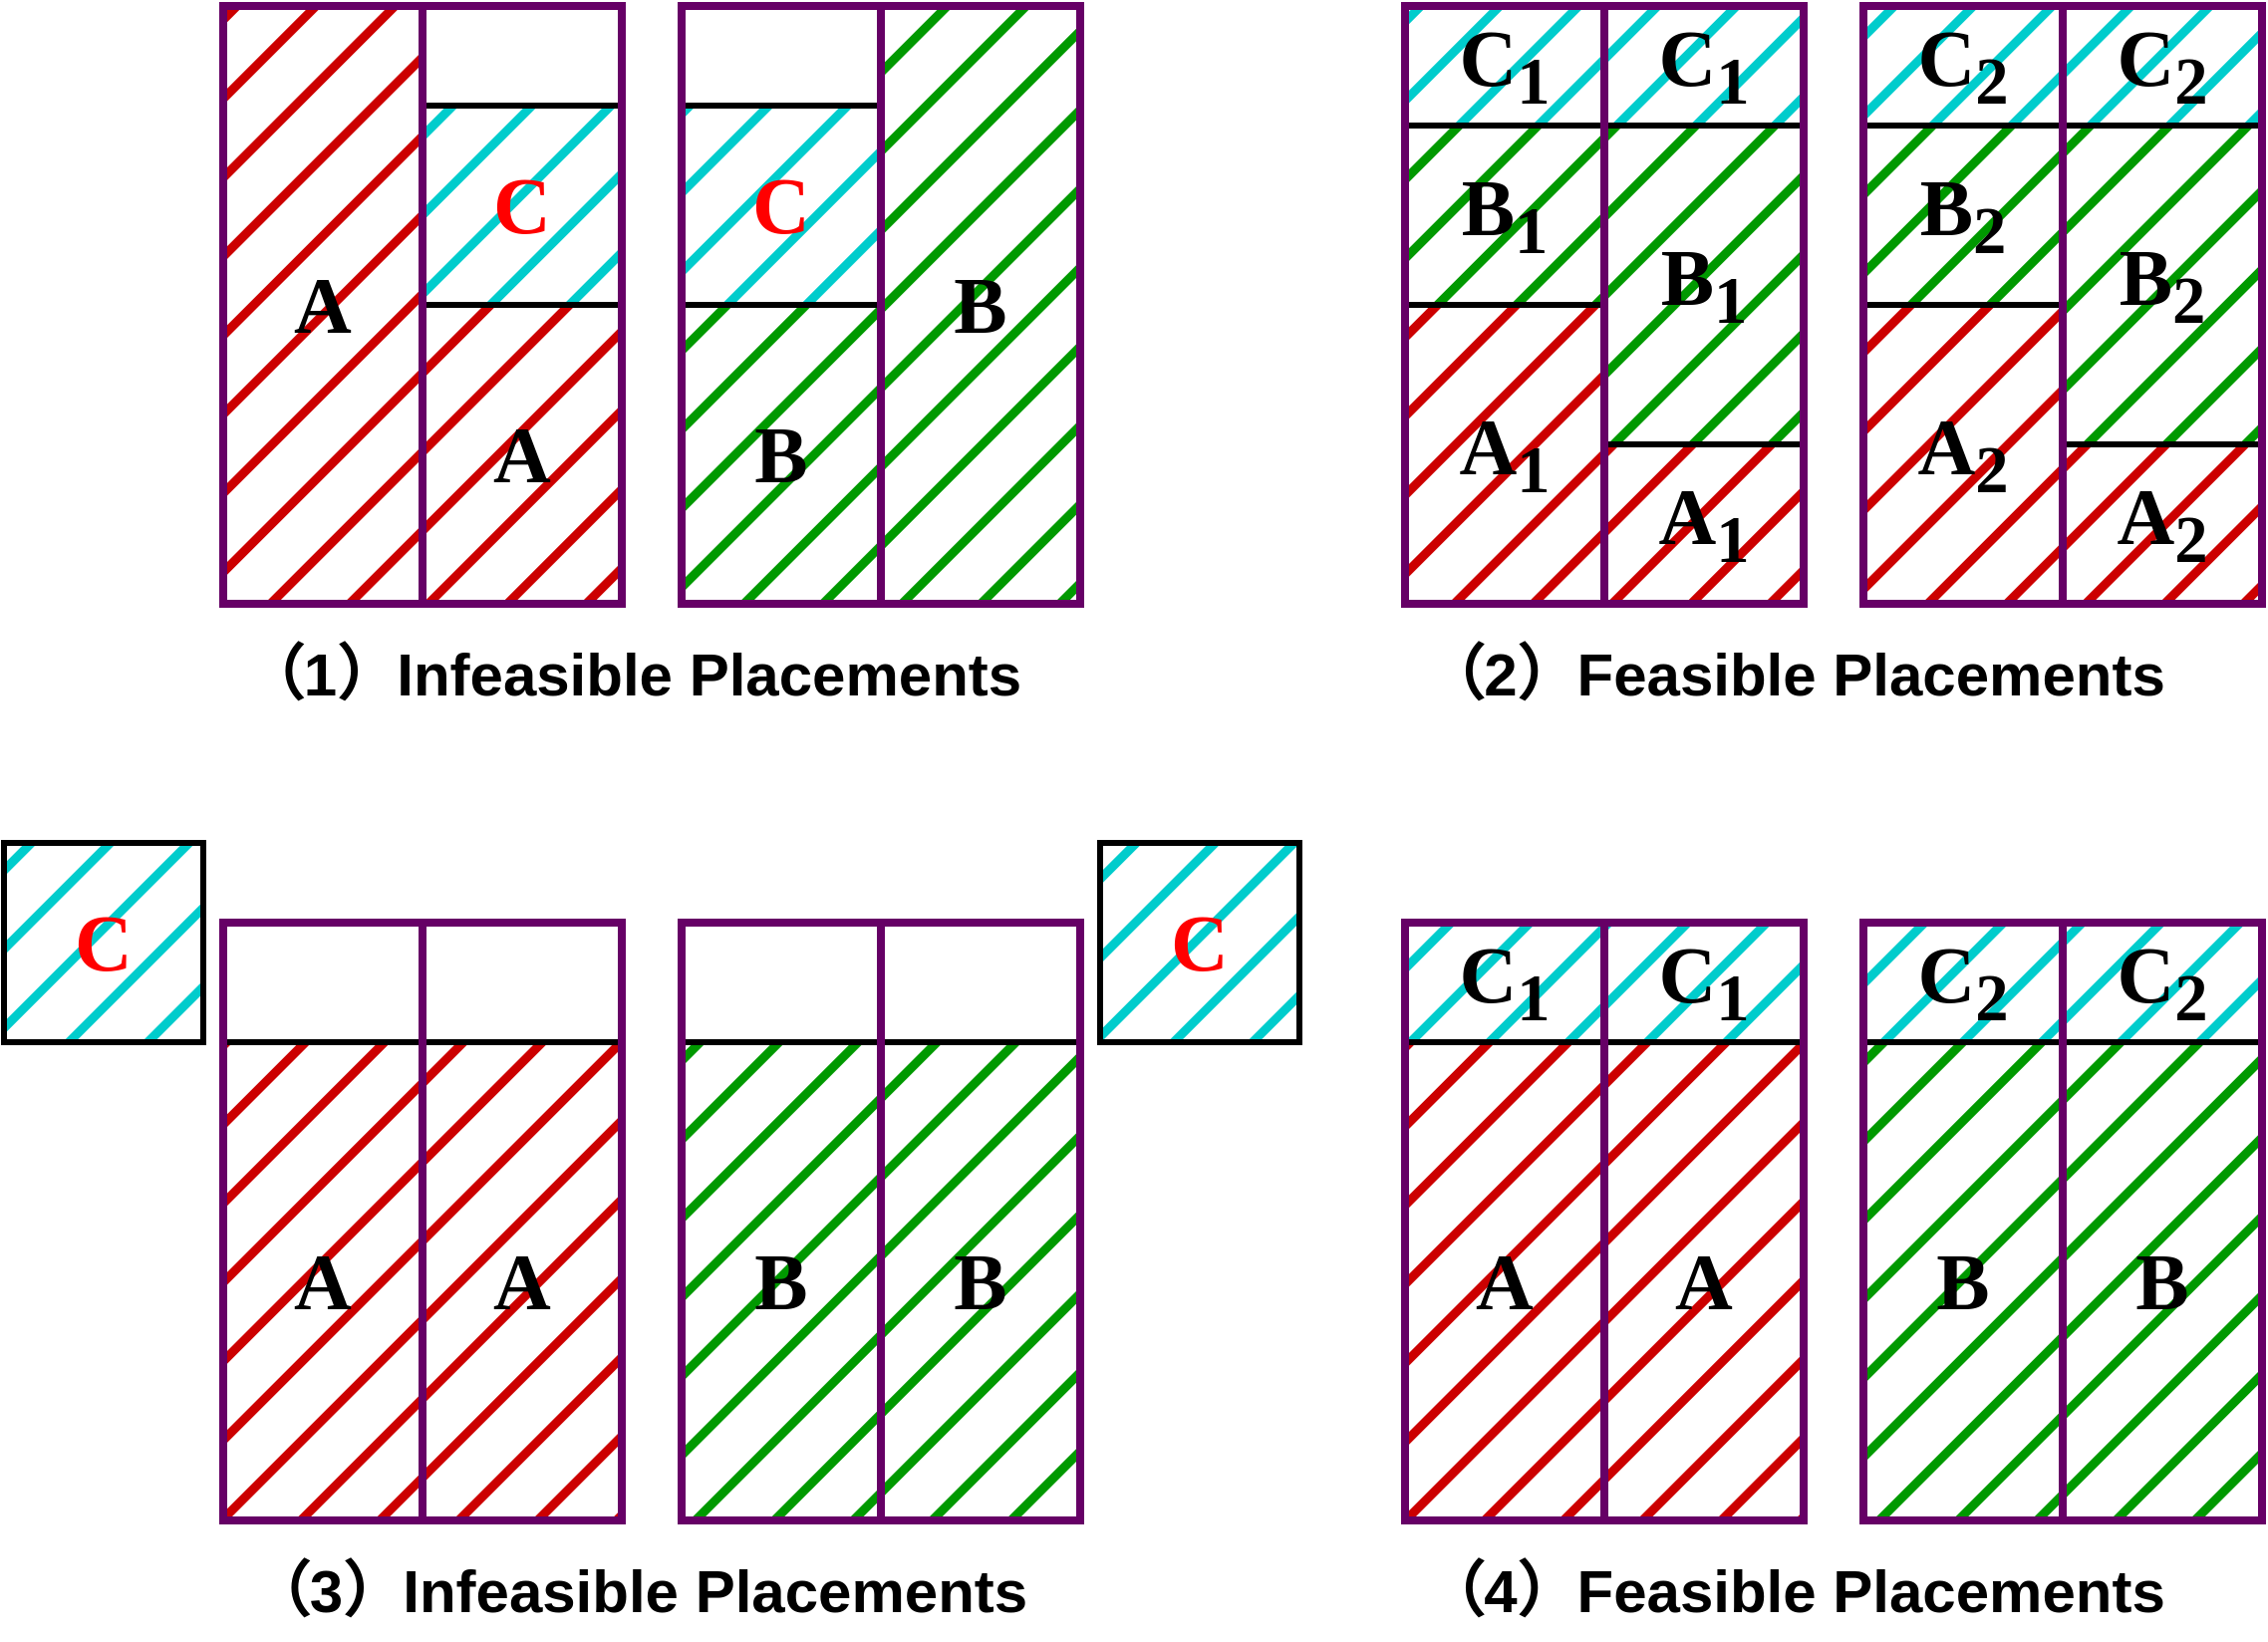 <mxfile version="20.2.3" type="device"><diagram id="yovfLs7EsnpUDcY0frpM" name="第 1 页"><mxGraphModel dx="3282" dy="2223" grid="1" gridSize="10" guides="1" tooltips="1" connect="1" arrows="1" fold="1" page="1" pageScale="1" pageWidth="827" pageHeight="1169" math="0" shadow="0"><root><mxCell id="0"/><mxCell id="1" parent="0"/><mxCell id="EKaG1iXkSD2xe6nxyGjz-53" value="&lt;font style=&quot;font-size: 40px;&quot;&gt;B&lt;/font&gt;" style="rounded=0;whiteSpace=wrap;html=1;strokeWidth=3;fillColor=#009900;fontColor=#000000;strokeColor=default;fillStyle=hatch;container=0;fontStyle=1;fontFamily=Arail;fontSize=40;gradientColor=none;" vertex="1" parent="1"><mxGeometry x="230" y="520" width="100" height="240" as="geometry"/></mxCell><mxCell id="EKaG1iXkSD2xe6nxyGjz-55" value="&lt;font style=&quot;font-size: 40px;&quot;&gt;B&lt;/font&gt;" style="rounded=0;whiteSpace=wrap;html=1;strokeWidth=3;fillColor=#009900;fontColor=#000000;strokeColor=default;fillStyle=hatch;container=0;fontStyle=1;fontFamily=Arail;fontSize=40;gradientColor=none;" vertex="1" parent="1"><mxGeometry x="330" y="520" width="100" height="240" as="geometry"/></mxCell><mxCell id="EKaG1iXkSD2xe6nxyGjz-74" value="&lt;font style=&quot;font-size: 40px;&quot;&gt;A&lt;/font&gt;" style="rounded=0;whiteSpace=wrap;html=1;strokeWidth=3;fillColor=#CC0000;fontColor=#000000;strokeColor=default;fillStyle=hatch;container=0;fontStyle=1;fontFamily=Arail;fontSize=40;" vertex="1" parent="1"><mxGeometry x="100" y="520" width="100" height="240" as="geometry"/></mxCell><mxCell id="EKaG1iXkSD2xe6nxyGjz-77" value="&lt;font style=&quot;font-size: 40px;&quot;&gt;A&lt;/font&gt;" style="rounded=0;whiteSpace=wrap;html=1;strokeWidth=3;fillColor=#CC0000;fontColor=#000000;strokeColor=default;fillStyle=hatch;container=0;fontStyle=1;fontFamily=Arail;fontSize=40;gradientColor=none;" vertex="1" parent="1"><mxGeometry y="520" width="100" height="240" as="geometry"/></mxCell><mxCell id="EKaG1iXkSD2xe6nxyGjz-56" value="&lt;font style=&quot;font-size: 40px;&quot;&gt;A&lt;/font&gt;" style="rounded=0;whiteSpace=wrap;html=1;strokeWidth=3;fillColor=#CC0000;fontColor=#000000;strokeColor=default;fillStyle=hatch;container=0;fontStyle=1;fontFamily=Arail;fontSize=40;" vertex="1" parent="1"><mxGeometry x="693" y="520" width="100" height="240" as="geometry"/></mxCell><mxCell id="EKaG1iXkSD2xe6nxyGjz-57" value="&lt;font style=&quot;font-size: 40px;&quot;&gt;A&lt;/font&gt;" style="rounded=0;whiteSpace=wrap;html=1;strokeWidth=3;fillColor=#CC0000;fontColor=#000000;strokeColor=default;fillStyle=hatch;container=0;fontStyle=1;fontFamily=Arail;fontSize=40;gradientColor=none;" vertex="1" parent="1"><mxGeometry x="593" y="520" width="100" height="240" as="geometry"/></mxCell><mxCell id="EKaG1iXkSD2xe6nxyGjz-60" value="&lt;font style=&quot;font-size: 40px;&quot;&gt;C&lt;sub&gt;1&lt;/sub&gt;&lt;/font&gt;" style="rounded=0;whiteSpace=wrap;html=1;strokeWidth=3;fillColor=#00CCCC;fontColor=#000000;strokeColor=default;fillStyle=hatch;container=0;fontStyle=1;fontFamily=Arail;fontSize=40;gradientColor=none;" vertex="1" parent="1"><mxGeometry x="593" y="460" width="100" height="60" as="geometry"/></mxCell><mxCell id="EKaG1iXkSD2xe6nxyGjz-61" value="C&lt;sub&gt;1&lt;/sub&gt;" style="rounded=0;whiteSpace=wrap;html=1;strokeWidth=3;fillColor=#00CCCC;fontColor=#000000;strokeColor=default;fillStyle=hatch;container=0;fontStyle=1;fontFamily=Arail;fontSize=40;gradientColor=none;" vertex="1" parent="1"><mxGeometry x="693" y="460" width="100" height="60" as="geometry"/></mxCell><mxCell id="EKaG1iXkSD2xe6nxyGjz-62" value="&lt;font style=&quot;font-size: 40px;&quot;&gt;B&lt;/font&gt;" style="rounded=0;whiteSpace=wrap;html=1;strokeWidth=3;fillColor=#009900;fontColor=#000000;strokeColor=default;fillStyle=hatch;container=0;fontStyle=1;fontFamily=Arail;fontSize=40;gradientColor=none;" vertex="1" parent="1"><mxGeometry x="823" y="520" width="100" height="240" as="geometry"/></mxCell><mxCell id="EKaG1iXkSD2xe6nxyGjz-63" value="&lt;font style=&quot;font-size: 40px;&quot;&gt;B&lt;/font&gt;" style="rounded=0;whiteSpace=wrap;html=1;strokeWidth=3;fillColor=#009900;fontColor=#000000;strokeColor=default;fillStyle=hatch;container=0;fontStyle=1;fontFamily=Arail;fontSize=40;gradientColor=none;" vertex="1" parent="1"><mxGeometry x="923" y="520" width="100" height="240" as="geometry"/></mxCell><mxCell id="EKaG1iXkSD2xe6nxyGjz-66" value="&lt;font style=&quot;font-size: 40px;&quot;&gt;C&lt;sub&gt;2&lt;/sub&gt;&lt;/font&gt;" style="rounded=0;whiteSpace=wrap;html=1;strokeWidth=3;fillColor=#00CCCC;fontColor=#000000;strokeColor=default;fillStyle=hatch;container=0;fontStyle=1;fontFamily=Arail;fontSize=40;gradientColor=none;" vertex="1" parent="1"><mxGeometry x="923" y="460" width="100" height="60" as="geometry"/></mxCell><mxCell id="EKaG1iXkSD2xe6nxyGjz-67" value="&lt;font style=&quot;font-size: 40px;&quot;&gt;C&lt;sub&gt;2&lt;/sub&gt;&lt;/font&gt;" style="rounded=0;whiteSpace=wrap;html=1;strokeWidth=3;fillColor=#00CCCC;fontColor=#000000;strokeColor=default;fillStyle=hatch;container=0;fontStyle=1;fontFamily=Arail;fontSize=40;gradientColor=none;" vertex="1" parent="1"><mxGeometry x="823" y="460" width="100" height="60" as="geometry"/></mxCell><mxCell id="EKaG1iXkSD2xe6nxyGjz-68" value="" style="rounded=0;whiteSpace=wrap;html=1;strokeWidth=4;fillColor=none;strokeColor=#660066;" vertex="1" parent="1"><mxGeometry x="923" y="460" width="100" height="300" as="geometry"/></mxCell><mxCell id="EKaG1iXkSD2xe6nxyGjz-69" value="" style="rounded=0;whiteSpace=wrap;html=1;strokeWidth=4;fillColor=none;strokeColor=#660066;" vertex="1" parent="1"><mxGeometry x="823" y="460" width="100" height="300" as="geometry"/></mxCell><mxCell id="EKaG1iXkSD2xe6nxyGjz-70" value="" style="rounded=0;whiteSpace=wrap;html=1;strokeWidth=4;fillColor=none;strokeColor=#660066;" vertex="1" parent="1"><mxGeometry x="693" y="460" width="100" height="300" as="geometry"/></mxCell><mxCell id="EKaG1iXkSD2xe6nxyGjz-71" value="" style="rounded=0;whiteSpace=wrap;html=1;strokeWidth=4;fillColor=none;strokeColor=#660066;" vertex="1" parent="1"><mxGeometry x="593" y="460" width="100" height="300" as="geometry"/></mxCell><mxCell id="EKaG1iXkSD2xe6nxyGjz-72" value="" style="rounded=0;whiteSpace=wrap;html=1;strokeWidth=4;fillColor=none;strokeColor=#660066;" vertex="1" parent="1"><mxGeometry x="330" y="460" width="100" height="300" as="geometry"/></mxCell><mxCell id="EKaG1iXkSD2xe6nxyGjz-73" value="" style="rounded=0;whiteSpace=wrap;html=1;strokeWidth=4;fillColor=none;strokeColor=#660066;" vertex="1" parent="1"><mxGeometry x="230" y="460" width="100" height="300" as="geometry"/></mxCell><mxCell id="EKaG1iXkSD2xe6nxyGjz-76" value="" style="rounded=0;whiteSpace=wrap;html=1;strokeWidth=4;fillColor=none;strokeColor=#660066;" vertex="1" parent="1"><mxGeometry x="100" y="460" width="100" height="300" as="geometry"/></mxCell><mxCell id="EKaG1iXkSD2xe6nxyGjz-78" value="" style="rounded=0;whiteSpace=wrap;html=1;strokeWidth=4;fillColor=none;strokeColor=#660066;" vertex="1" parent="1"><mxGeometry y="460" width="100" height="300" as="geometry"/></mxCell><mxCell id="EKaG1iXkSD2xe6nxyGjz-1" value="&lt;font style=&quot;font-size: 40px;&quot;&gt;B&lt;/font&gt;" style="rounded=0;whiteSpace=wrap;html=1;strokeWidth=3;fillColor=#009900;fontColor=#000000;strokeColor=default;fillStyle=hatch;container=0;fontStyle=1;fontFamily=Arail;fontSize=40;gradientColor=none;" vertex="1" parent="1"><mxGeometry x="230" y="150" width="100" height="150" as="geometry"/></mxCell><mxCell id="EKaG1iXkSD2xe6nxyGjz-10" value="&lt;font color=&quot;#ff0000&quot; style=&quot;font-size: 40px;&quot;&gt;C&lt;/font&gt;" style="rounded=0;whiteSpace=wrap;html=1;strokeWidth=3;fillColor=#00CCCC;fontColor=#000000;strokeColor=default;fillStyle=hatch;container=0;fontStyle=1;fontFamily=Arail;fontSize=40;gradientColor=none;" vertex="1" parent="1"><mxGeometry x="230" y="50" width="100" height="100" as="geometry"/></mxCell><mxCell id="EKaG1iXkSD2xe6nxyGjz-2" value="&lt;font style=&quot;font-size: 40px;&quot;&gt;B&lt;/font&gt;" style="rounded=0;whiteSpace=wrap;html=1;strokeWidth=3;fillColor=#009900;fontColor=#000000;strokeColor=default;fillStyle=hatch;container=0;fontStyle=1;fontFamily=Arail;fontSize=40;gradientColor=none;" vertex="1" parent="1"><mxGeometry x="330" width="100" height="300" as="geometry"/></mxCell><mxCell id="EKaG1iXkSD2xe6nxyGjz-31" value="&lt;font style=&quot;font-size: 40px;&quot;&gt;A&lt;sub&gt;1&lt;/sub&gt;&lt;/font&gt;" style="rounded=0;whiteSpace=wrap;html=1;strokeWidth=3;fillColor=#CC0000;fontColor=#000000;strokeColor=default;fillStyle=hatch;container=0;fontStyle=1;fontFamily=Arail;fontSize=40;" vertex="1" parent="1"><mxGeometry x="693" y="220" width="100" height="80" as="geometry"/></mxCell><mxCell id="EKaG1iXkSD2xe6nxyGjz-32" value="&lt;font style=&quot;font-size: 40px;&quot;&gt;A&lt;sub&gt;1&lt;/sub&gt;&lt;/font&gt;" style="rounded=0;whiteSpace=wrap;html=1;strokeWidth=3;fillColor=#CC0000;fontColor=#000000;strokeColor=default;fillStyle=hatch;container=0;fontStyle=1;fontFamily=Arail;fontSize=40;gradientColor=none;" vertex="1" parent="1"><mxGeometry x="593" y="150" width="100" height="150" as="geometry"/></mxCell><mxCell id="EKaG1iXkSD2xe6nxyGjz-36" value="&lt;font style=&quot;font-size: 40px;&quot;&gt;B&lt;sub&gt;1&lt;/sub&gt;&lt;/font&gt;" style="rounded=0;whiteSpace=wrap;html=1;strokeWidth=3;fillColor=#009900;fontColor=#000000;strokeColor=default;fillStyle=hatch;container=0;fontStyle=1;fontFamily=Arail;fontSize=40;gradientColor=none;" vertex="1" parent="1"><mxGeometry x="593" y="60" width="100" height="90" as="geometry"/></mxCell><mxCell id="EKaG1iXkSD2xe6nxyGjz-38" value="B&lt;sub&gt;1&lt;/sub&gt;" style="rounded=0;whiteSpace=wrap;html=1;strokeWidth=3;fillColor=#009900;fontColor=#000000;strokeColor=default;fillStyle=hatch;container=0;fontStyle=1;fontFamily=Arail;fontSize=40;gradientColor=none;" vertex="1" parent="1"><mxGeometry x="693" y="60" width="100" height="160" as="geometry"/></mxCell><mxCell id="EKaG1iXkSD2xe6nxyGjz-44" value="&lt;font style=&quot;font-size: 40px;&quot;&gt;C&lt;sub&gt;1&lt;/sub&gt;&lt;/font&gt;" style="rounded=0;whiteSpace=wrap;html=1;strokeWidth=3;fillColor=#00CCCC;fontColor=#000000;strokeColor=default;fillStyle=hatch;container=0;fontStyle=1;fontFamily=Arail;fontSize=40;gradientColor=none;" vertex="1" parent="1"><mxGeometry x="593" width="100" height="60" as="geometry"/></mxCell><mxCell id="EKaG1iXkSD2xe6nxyGjz-45" value="C&lt;sub&gt;1&lt;/sub&gt;" style="rounded=0;whiteSpace=wrap;html=1;strokeWidth=3;fillColor=#00CCCC;fontColor=#000000;strokeColor=default;fillStyle=hatch;container=0;fontStyle=1;fontFamily=Arail;fontSize=40;gradientColor=none;" vertex="1" parent="1"><mxGeometry x="693" width="100" height="60" as="geometry"/></mxCell><mxCell id="EKaG1iXkSD2xe6nxyGjz-29" value="&lt;font style=&quot;font-size: 40px;&quot;&gt;B&lt;sub&gt;2&lt;/sub&gt;&lt;/font&gt;" style="rounded=0;whiteSpace=wrap;html=1;strokeWidth=3;fillColor=#009900;fontColor=#000000;strokeColor=default;fillStyle=hatch;container=0;fontStyle=1;fontFamily=Arail;fontSize=40;gradientColor=none;" vertex="1" parent="1"><mxGeometry x="823" y="60" width="100" height="90" as="geometry"/></mxCell><mxCell id="EKaG1iXkSD2xe6nxyGjz-30" value="&lt;font style=&quot;font-size: 40px;&quot;&gt;B&lt;sub&gt;2&lt;/sub&gt;&lt;/font&gt;" style="rounded=0;whiteSpace=wrap;html=1;strokeWidth=3;fillColor=#009900;fontColor=#000000;strokeColor=default;fillStyle=hatch;container=0;fontStyle=1;fontFamily=Arail;fontSize=40;gradientColor=none;" vertex="1" parent="1"><mxGeometry x="923" y="60" width="100" height="160" as="geometry"/></mxCell><mxCell id="EKaG1iXkSD2xe6nxyGjz-39" value="&lt;font style=&quot;font-size: 40px;&quot;&gt;A&lt;sub&gt;2&lt;/sub&gt;&lt;/font&gt;" style="rounded=0;whiteSpace=wrap;html=1;strokeWidth=3;fillColor=#CC0000;fontColor=#000000;strokeColor=default;fillStyle=hatch;container=0;fontStyle=1;fontFamily=Arail;fontSize=40;gradientColor=none;" vertex="1" parent="1"><mxGeometry x="823" y="150" width="100" height="150" as="geometry"/></mxCell><mxCell id="EKaG1iXkSD2xe6nxyGjz-43" value="&lt;font style=&quot;font-size: 40px;&quot;&gt;A&lt;sub&gt;2&lt;/sub&gt;&lt;/font&gt;" style="rounded=0;whiteSpace=wrap;html=1;strokeWidth=3;fillColor=#CC0000;fontColor=#000000;strokeColor=default;fillStyle=hatch;container=0;fontStyle=1;fontFamily=Arail;fontSize=40;" vertex="1" parent="1"><mxGeometry x="923" y="220" width="100" height="80" as="geometry"/></mxCell><mxCell id="EKaG1iXkSD2xe6nxyGjz-46" value="&lt;font style=&quot;font-size: 40px;&quot;&gt;C&lt;sub&gt;2&lt;/sub&gt;&lt;/font&gt;" style="rounded=0;whiteSpace=wrap;html=1;strokeWidth=3;fillColor=#00CCCC;fontColor=#000000;strokeColor=default;fillStyle=hatch;container=0;fontStyle=1;fontFamily=Arail;fontSize=40;gradientColor=none;" vertex="1" parent="1"><mxGeometry x="923" width="100" height="60" as="geometry"/></mxCell><mxCell id="EKaG1iXkSD2xe6nxyGjz-47" value="&lt;font style=&quot;font-size: 40px;&quot;&gt;C&lt;sub&gt;2&lt;/sub&gt;&lt;/font&gt;" style="rounded=0;whiteSpace=wrap;html=1;strokeWidth=3;fillColor=#00CCCC;fontColor=#000000;strokeColor=default;fillStyle=hatch;container=0;fontStyle=1;fontFamily=Arail;fontSize=40;gradientColor=none;" vertex="1" parent="1"><mxGeometry x="823" width="100" height="60" as="geometry"/></mxCell><mxCell id="EKaG1iXkSD2xe6nxyGjz-25" value="" style="rounded=0;whiteSpace=wrap;html=1;strokeWidth=4;fillColor=none;strokeColor=#660066;" vertex="1" parent="1"><mxGeometry x="923" width="100" height="300" as="geometry"/></mxCell><mxCell id="EKaG1iXkSD2xe6nxyGjz-26" value="" style="rounded=0;whiteSpace=wrap;html=1;strokeWidth=4;fillColor=none;strokeColor=#660066;" vertex="1" parent="1"><mxGeometry x="823" width="100" height="300" as="geometry"/></mxCell><mxCell id="EKaG1iXkSD2xe6nxyGjz-27" value="" style="rounded=0;whiteSpace=wrap;html=1;strokeWidth=4;fillColor=none;strokeColor=#660066;" vertex="1" parent="1"><mxGeometry x="693" width="100" height="300" as="geometry"/></mxCell><mxCell id="EKaG1iXkSD2xe6nxyGjz-28" value="" style="rounded=0;whiteSpace=wrap;html=1;strokeWidth=4;fillColor=none;strokeColor=#660066;" vertex="1" parent="1"><mxGeometry x="593" width="100" height="300" as="geometry"/></mxCell><mxCell id="EKaG1iXkSD2xe6nxyGjz-4" value="" style="rounded=0;whiteSpace=wrap;html=1;strokeWidth=4;fillColor=none;strokeColor=#660066;" vertex="1" parent="1"><mxGeometry x="330" width="100" height="300" as="geometry"/></mxCell><mxCell id="EKaG1iXkSD2xe6nxyGjz-5" value="" style="rounded=0;whiteSpace=wrap;html=1;strokeWidth=4;fillColor=none;strokeColor=#660066;" vertex="1" parent="1"><mxGeometry x="230" width="100" height="300" as="geometry"/></mxCell><mxCell id="EKaG1iXkSD2xe6nxyGjz-6" value="&lt;font style=&quot;font-size: 40px;&quot;&gt;A&lt;/font&gt;" style="rounded=0;whiteSpace=wrap;html=1;strokeWidth=3;fillColor=#CC0000;fontColor=#000000;strokeColor=default;fillStyle=hatch;container=0;fontStyle=1;fontFamily=Arail;fontSize=40;" vertex="1" parent="1"><mxGeometry x="100" y="150" width="100" height="150" as="geometry"/></mxCell><mxCell id="EKaG1iXkSD2xe6nxyGjz-9" value="&lt;font color=&quot;#ff0000&quot; style=&quot;font-size: 40px;&quot;&gt;C&lt;/font&gt;" style="rounded=0;whiteSpace=wrap;html=1;strokeWidth=3;fillColor=#00CCCC;fontColor=#000000;strokeColor=default;fillStyle=hatch;container=0;fontStyle=1;fontFamily=Arail;fontSize=40;gradientColor=none;" vertex="1" parent="1"><mxGeometry x="100" y="50" width="100" height="100" as="geometry"/></mxCell><mxCell id="EKaG1iXkSD2xe6nxyGjz-11" value="" style="rounded=0;whiteSpace=wrap;html=1;strokeWidth=4;fillColor=none;strokeColor=#660066;" vertex="1" parent="1"><mxGeometry x="100" y="-8.882e-16" width="100" height="300" as="geometry"/></mxCell><mxCell id="EKaG1iXkSD2xe6nxyGjz-7" value="&lt;font style=&quot;font-size: 40px;&quot;&gt;A&lt;/font&gt;" style="rounded=0;whiteSpace=wrap;html=1;strokeWidth=3;fillColor=#CC0000;fontColor=#000000;strokeColor=default;fillStyle=hatch;container=0;fontStyle=1;fontFamily=Arail;fontSize=40;gradientColor=none;" vertex="1" parent="1"><mxGeometry width="100" height="300" as="geometry"/></mxCell><mxCell id="EKaG1iXkSD2xe6nxyGjz-12" value="" style="rounded=0;whiteSpace=wrap;html=1;strokeWidth=4;fillColor=none;strokeColor=#660066;" vertex="1" parent="1"><mxGeometry width="100" height="300" as="geometry"/></mxCell><mxCell id="EKaG1iXkSD2xe6nxyGjz-49" value="&lt;font&gt;（1）Infeasible Placements&lt;/font&gt;" style="text;html=1;align=center;verticalAlign=middle;resizable=0;points=[];autosize=1;strokeColor=none;fillColor=none;fontColor=#000000;fontSize=30;fontStyle=1" vertex="1" parent="1"><mxGeometry y="310" width="410" height="50" as="geometry"/></mxCell><mxCell id="EKaG1iXkSD2xe6nxyGjz-52" value="&lt;font color=&quot;#000000&quot;&gt;（2）Feasible Placements&lt;/font&gt;" style="text;html=1;align=center;verticalAlign=middle;resizable=0;points=[];autosize=1;strokeColor=none;fillColor=none;fontColor=#FF0000;fontSize=30;fontStyle=1" vertex="1" parent="1"><mxGeometry x="588" y="310" width="400" height="50" as="geometry"/></mxCell><mxCell id="EKaG1iXkSD2xe6nxyGjz-54" value="&lt;font color=&quot;#ff0000&quot; style=&quot;font-size: 40px;&quot;&gt;C&lt;/font&gt;" style="rounded=0;whiteSpace=wrap;html=1;strokeWidth=3;fillColor=#00CCCC;fontColor=#000000;strokeColor=default;fillStyle=hatch;container=0;fontStyle=1;fontFamily=Arail;fontSize=40;gradientColor=none;" vertex="1" parent="1"><mxGeometry x="-110" y="420" width="100" height="100" as="geometry"/></mxCell><mxCell id="EKaG1iXkSD2xe6nxyGjz-75" value="&lt;font color=&quot;#ff0000&quot; style=&quot;font-size: 40px;&quot;&gt;C&lt;/font&gt;" style="rounded=0;whiteSpace=wrap;html=1;strokeWidth=3;fillColor=#00CCCC;fontColor=#000000;strokeColor=default;fillStyle=hatch;container=0;fontStyle=1;fontFamily=Arail;fontSize=40;gradientColor=none;" vertex="1" parent="1"><mxGeometry x="440" y="420" width="100" height="100" as="geometry"/></mxCell><mxCell id="EKaG1iXkSD2xe6nxyGjz-79" value="&lt;font&gt;（3）Infeasible Placements&lt;/font&gt;" style="text;html=1;align=center;verticalAlign=middle;resizable=0;points=[];autosize=1;strokeColor=none;fillColor=none;fontColor=#000000;fontSize=30;fontStyle=1" vertex="1" parent="1"><mxGeometry x="3" y="770" width="410" height="50" as="geometry"/></mxCell><mxCell id="EKaG1iXkSD2xe6nxyGjz-80" value="&lt;font color=&quot;#000000&quot;&gt;（4）Feasible Placements&lt;/font&gt;" style="text;html=1;align=center;verticalAlign=middle;resizable=0;points=[];autosize=1;strokeColor=none;fillColor=none;fontColor=#FF0000;fontSize=30;fontStyle=1" vertex="1" parent="1"><mxGeometry x="588" y="770" width="400" height="50" as="geometry"/></mxCell></root></mxGraphModel></diagram></mxfile>